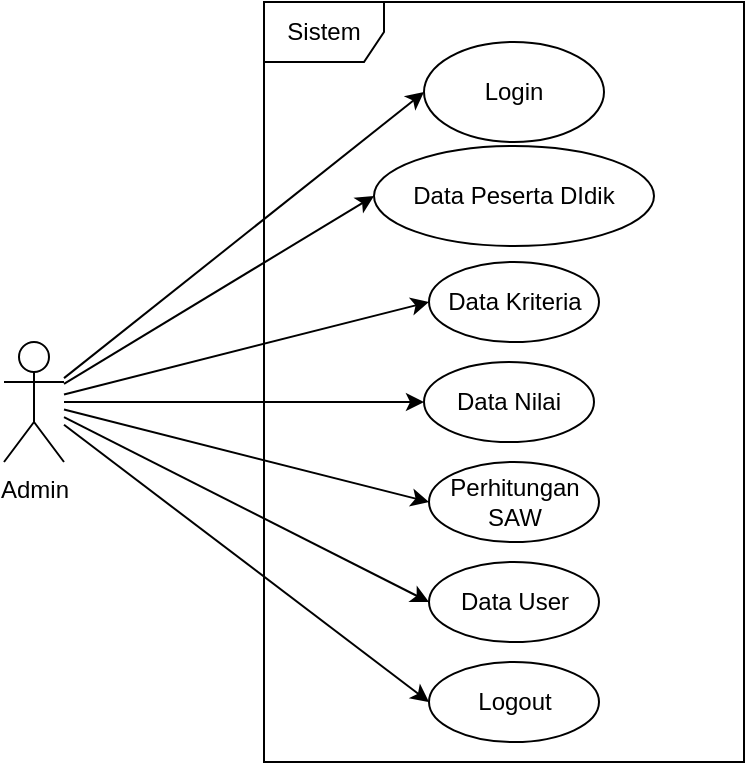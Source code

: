 <mxfile version="26.0.11" pages="4">
  <diagram name="USECASE" id="m0kLojwWCwbinPRUeJiE">
    <mxGraphModel dx="794" dy="493" grid="1" gridSize="10" guides="1" tooltips="1" connect="1" arrows="1" fold="1" page="1" pageScale="1" pageWidth="827" pageHeight="1169" math="0" shadow="0">
      <root>
        <mxCell id="0" />
        <mxCell id="1" parent="0" />
        <mxCell id="fA38z_DYZTEz8fha_f91-12" style="edgeStyle=none;rounded=0;orthogonalLoop=1;jettySize=auto;html=1;entryX=0;entryY=0.5;entryDx=0;entryDy=0;" edge="1" parent="1" source="fA38z_DYZTEz8fha_f91-1" target="fA38z_DYZTEz8fha_f91-4">
          <mxGeometry relative="1" as="geometry" />
        </mxCell>
        <mxCell id="fA38z_DYZTEz8fha_f91-13" style="edgeStyle=none;rounded=0;orthogonalLoop=1;jettySize=auto;html=1;entryX=0;entryY=0.5;entryDx=0;entryDy=0;" edge="1" parent="1" source="fA38z_DYZTEz8fha_f91-1" target="fA38z_DYZTEz8fha_f91-5">
          <mxGeometry relative="1" as="geometry" />
        </mxCell>
        <mxCell id="fA38z_DYZTEz8fha_f91-14" style="edgeStyle=none;rounded=0;orthogonalLoop=1;jettySize=auto;html=1;entryX=0;entryY=0.5;entryDx=0;entryDy=0;" edge="1" parent="1" source="fA38z_DYZTEz8fha_f91-1" target="fA38z_DYZTEz8fha_f91-6">
          <mxGeometry relative="1" as="geometry" />
        </mxCell>
        <mxCell id="fA38z_DYZTEz8fha_f91-15" style="edgeStyle=none;rounded=0;orthogonalLoop=1;jettySize=auto;html=1;entryX=0;entryY=0.5;entryDx=0;entryDy=0;" edge="1" parent="1" source="fA38z_DYZTEz8fha_f91-1" target="fA38z_DYZTEz8fha_f91-7">
          <mxGeometry relative="1" as="geometry" />
        </mxCell>
        <mxCell id="fA38z_DYZTEz8fha_f91-16" style="edgeStyle=none;rounded=0;orthogonalLoop=1;jettySize=auto;html=1;entryX=0;entryY=0.5;entryDx=0;entryDy=0;" edge="1" parent="1" source="fA38z_DYZTEz8fha_f91-1" target="fA38z_DYZTEz8fha_f91-8">
          <mxGeometry relative="1" as="geometry" />
        </mxCell>
        <mxCell id="fA38z_DYZTEz8fha_f91-17" style="edgeStyle=none;rounded=0;orthogonalLoop=1;jettySize=auto;html=1;entryX=0;entryY=0.5;entryDx=0;entryDy=0;" edge="1" parent="1" source="fA38z_DYZTEz8fha_f91-1" target="fA38z_DYZTEz8fha_f91-9">
          <mxGeometry relative="1" as="geometry" />
        </mxCell>
        <mxCell id="fA38z_DYZTEz8fha_f91-19" style="edgeStyle=none;rounded=0;orthogonalLoop=1;jettySize=auto;html=1;entryX=0;entryY=0.5;entryDx=0;entryDy=0;" edge="1" parent="1" source="fA38z_DYZTEz8fha_f91-1" target="fA38z_DYZTEz8fha_f91-10">
          <mxGeometry relative="1" as="geometry" />
        </mxCell>
        <mxCell id="fA38z_DYZTEz8fha_f91-1" value="Admin" style="shape=umlActor;verticalLabelPosition=bottom;verticalAlign=top;html=1;outlineConnect=0;" vertex="1" parent="1">
          <mxGeometry x="110" y="210" width="30" height="60" as="geometry" />
        </mxCell>
        <mxCell id="fA38z_DYZTEz8fha_f91-3" value="Sistem" style="shape=umlFrame;whiteSpace=wrap;html=1;pointerEvents=0;" vertex="1" parent="1">
          <mxGeometry x="240" y="40" width="240" height="380" as="geometry" />
        </mxCell>
        <mxCell id="fA38z_DYZTEz8fha_f91-4" value="Login" style="ellipse;whiteSpace=wrap;html=1;" vertex="1" parent="1">
          <mxGeometry x="320" y="60" width="90" height="50" as="geometry" />
        </mxCell>
        <mxCell id="fA38z_DYZTEz8fha_f91-5" value="Data Peserta DIdik" style="ellipse;whiteSpace=wrap;html=1;" vertex="1" parent="1">
          <mxGeometry x="295" y="112" width="140" height="50" as="geometry" />
        </mxCell>
        <mxCell id="fA38z_DYZTEz8fha_f91-6" value="Data Kriteria" style="ellipse;whiteSpace=wrap;html=1;" vertex="1" parent="1">
          <mxGeometry x="322.5" y="170" width="85" height="40" as="geometry" />
        </mxCell>
        <mxCell id="fA38z_DYZTEz8fha_f91-7" value="Data Nilai" style="ellipse;whiteSpace=wrap;html=1;" vertex="1" parent="1">
          <mxGeometry x="320" y="220" width="85" height="40" as="geometry" />
        </mxCell>
        <mxCell id="fA38z_DYZTEz8fha_f91-8" value="Perhitungan SAW" style="ellipse;whiteSpace=wrap;html=1;" vertex="1" parent="1">
          <mxGeometry x="322.5" y="270" width="85" height="40" as="geometry" />
        </mxCell>
        <mxCell id="fA38z_DYZTEz8fha_f91-9" value="Data User" style="ellipse;whiteSpace=wrap;html=1;" vertex="1" parent="1">
          <mxGeometry x="322.5" y="320" width="85" height="40" as="geometry" />
        </mxCell>
        <mxCell id="fA38z_DYZTEz8fha_f91-10" value="Logout" style="ellipse;whiteSpace=wrap;html=1;" vertex="1" parent="1">
          <mxGeometry x="322.5" y="370" width="85" height="40" as="geometry" />
        </mxCell>
      </root>
    </mxGraphModel>
  </diagram>
  <diagram id="FZu8K9EWLUIxtAcUy5cq" name="CLASS DIAGRAM">
    <mxGraphModel dx="1621" dy="493" grid="1" gridSize="10" guides="1" tooltips="1" connect="1" arrows="1" fold="1" page="1" pageScale="1" pageWidth="827" pageHeight="1169" math="0" shadow="0">
      <root>
        <mxCell id="0" />
        <mxCell id="1" parent="0" />
        <mxCell id="uM0vLftuHY3NSdaI_DqT-1" value="nilai" style="swimlane;fontStyle=0;align=center;verticalAlign=top;childLayout=stackLayout;horizontal=1;startSize=26;horizontalStack=0;resizeParent=1;resizeLast=0;collapsible=1;marginBottom=0;rounded=0;shadow=0;strokeWidth=1;" vertex="1" parent="1">
          <mxGeometry x="280" y="142" width="100" height="138" as="geometry">
            <mxRectangle x="230" y="140" width="160" height="26" as="alternateBounds" />
          </mxGeometry>
        </mxCell>
        <mxCell id="uM0vLftuHY3NSdaI_DqT-2" value="id" style="text;align=left;verticalAlign=top;spacingLeft=4;spacingRight=4;overflow=hidden;rotatable=0;points=[[0,0.5],[1,0.5]];portConstraint=eastwest;" vertex="1" parent="uM0vLftuHY3NSdaI_DqT-1">
          <mxGeometry y="26" width="100" height="26" as="geometry" />
        </mxCell>
        <mxCell id="uM0vLftuHY3NSdaI_DqT-3" value="siswa_id" style="text;align=left;verticalAlign=top;spacingLeft=4;spacingRight=4;overflow=hidden;rotatable=0;points=[[0,0.5],[1,0.5]];portConstraint=eastwest;rounded=0;shadow=0;html=0;" vertex="1" parent="uM0vLftuHY3NSdaI_DqT-1">
          <mxGeometry y="52" width="100" height="26" as="geometry" />
        </mxCell>
        <mxCell id="uM0vLftuHY3NSdaI_DqT-4" value="kriteria_id" style="text;align=left;verticalAlign=top;spacingLeft=4;spacingRight=4;overflow=hidden;rotatable=0;points=[[0,0.5],[1,0.5]];portConstraint=eastwest;rounded=0;shadow=0;html=0;" vertex="1" parent="uM0vLftuHY3NSdaI_DqT-1">
          <mxGeometry y="78" width="100" height="26" as="geometry" />
        </mxCell>
        <mxCell id="uM0vLftuHY3NSdaI_DqT-5" value="nilai" style="text;align=left;verticalAlign=top;spacingLeft=4;spacingRight=4;overflow=hidden;rotatable=0;points=[[0,0.5],[1,0.5]];portConstraint=eastwest;rounded=0;shadow=0;html=0;" vertex="1" parent="uM0vLftuHY3NSdaI_DqT-1">
          <mxGeometry y="104" width="100" height="26" as="geometry" />
        </mxCell>
        <mxCell id="uM0vLftuHY3NSdaI_DqT-6" value="Siswa" style="swimlane;fontStyle=0;align=center;verticalAlign=top;childLayout=stackLayout;horizontal=1;startSize=26;horizontalStack=0;resizeParent=1;resizeLast=0;collapsible=1;marginBottom=0;rounded=0;shadow=0;strokeWidth=1;" vertex="1" parent="1">
          <mxGeometry x="120" y="140" width="100" height="234" as="geometry">
            <mxRectangle x="130" y="380" width="160" height="26" as="alternateBounds" />
          </mxGeometry>
        </mxCell>
        <mxCell id="uM0vLftuHY3NSdaI_DqT-7" value="id" style="text;align=left;verticalAlign=top;spacingLeft=4;spacingRight=4;overflow=hidden;rotatable=0;points=[[0,0.5],[1,0.5]];portConstraint=eastwest;" vertex="1" parent="uM0vLftuHY3NSdaI_DqT-6">
          <mxGeometry y="26" width="100" height="26" as="geometry" />
        </mxCell>
        <mxCell id="uM0vLftuHY3NSdaI_DqT-8" value="nama" style="text;align=left;verticalAlign=top;spacingLeft=4;spacingRight=4;overflow=hidden;rotatable=0;points=[[0,0.5],[1,0.5]];portConstraint=eastwest;rounded=0;shadow=0;html=0;" vertex="1" parent="uM0vLftuHY3NSdaI_DqT-6">
          <mxGeometry y="52" width="100" height="26" as="geometry" />
        </mxCell>
        <mxCell id="uM0vLftuHY3NSdaI_DqT-9" value="jenis_kelamin" style="text;align=left;verticalAlign=top;spacingLeft=4;spacingRight=4;overflow=hidden;rotatable=0;points=[[0,0.5],[1,0.5]];portConstraint=eastwest;rounded=0;shadow=0;html=0;" vertex="1" parent="uM0vLftuHY3NSdaI_DqT-6">
          <mxGeometry y="78" width="100" height="26" as="geometry" />
        </mxCell>
        <mxCell id="uM0vLftuHY3NSdaI_DqT-10" value="tempat_lahir" style="text;align=left;verticalAlign=top;spacingLeft=4;spacingRight=4;overflow=hidden;rotatable=0;points=[[0,0.5],[1,0.5]];portConstraint=eastwest;rounded=0;shadow=0;html=0;" vertex="1" parent="uM0vLftuHY3NSdaI_DqT-6">
          <mxGeometry y="104" width="100" height="26" as="geometry" />
        </mxCell>
        <mxCell id="uM0vLftuHY3NSdaI_DqT-35" value="tgl_lahir" style="text;align=left;verticalAlign=top;spacingLeft=4;spacingRight=4;overflow=hidden;rotatable=0;points=[[0,0.5],[1,0.5]];portConstraint=eastwest;rounded=0;shadow=0;html=0;" vertex="1" parent="uM0vLftuHY3NSdaI_DqT-6">
          <mxGeometry y="130" width="100" height="26" as="geometry" />
        </mxCell>
        <mxCell id="uM0vLftuHY3NSdaI_DqT-36" value="alamat" style="text;align=left;verticalAlign=top;spacingLeft=4;spacingRight=4;overflow=hidden;rotatable=0;points=[[0,0.5],[1,0.5]];portConstraint=eastwest;rounded=0;shadow=0;html=0;" vertex="1" parent="uM0vLftuHY3NSdaI_DqT-6">
          <mxGeometry y="156" width="100" height="26" as="geometry" />
        </mxCell>
        <mxCell id="uM0vLftuHY3NSdaI_DqT-37" value="no_hp" style="text;align=left;verticalAlign=top;spacingLeft=4;spacingRight=4;overflow=hidden;rotatable=0;points=[[0,0.5],[1,0.5]];portConstraint=eastwest;rounded=0;shadow=0;html=0;" vertex="1" parent="uM0vLftuHY3NSdaI_DqT-6">
          <mxGeometry y="182" width="100" height="26" as="geometry" />
        </mxCell>
        <mxCell id="uM0vLftuHY3NSdaI_DqT-38" value="user_id" style="text;align=left;verticalAlign=top;spacingLeft=4;spacingRight=4;overflow=hidden;rotatable=0;points=[[0,0.5],[1,0.5]];portConstraint=eastwest;rounded=0;shadow=0;html=0;" vertex="1" parent="uM0vLftuHY3NSdaI_DqT-6">
          <mxGeometry y="208" width="100" height="26" as="geometry" />
        </mxCell>
        <mxCell id="uM0vLftuHY3NSdaI_DqT-11" value="Users" style="swimlane;fontStyle=0;align=center;verticalAlign=top;childLayout=stackLayout;horizontal=1;startSize=26;horizontalStack=0;resizeParent=1;resizeLast=0;collapsible=1;marginBottom=0;rounded=0;shadow=0;strokeWidth=1;" vertex="1" parent="1">
          <mxGeometry x="-30" y="140" width="100" height="160" as="geometry">
            <mxRectangle x="340" y="380" width="170" height="26" as="alternateBounds" />
          </mxGeometry>
        </mxCell>
        <mxCell id="uM0vLftuHY3NSdaI_DqT-12" value="id" style="text;align=left;verticalAlign=top;spacingLeft=4;spacingRight=4;overflow=hidden;rotatable=0;points=[[0,0.5],[1,0.5]];portConstraint=eastwest;" vertex="1" parent="uM0vLftuHY3NSdaI_DqT-11">
          <mxGeometry y="26" width="100" height="26" as="geometry" />
        </mxCell>
        <mxCell id="uM0vLftuHY3NSdaI_DqT-13" value="name&#xa;&#xa;" style="text;align=left;verticalAlign=top;spacingLeft=4;spacingRight=4;overflow=hidden;rotatable=0;points=[[0,0.5],[1,0.5]];portConstraint=eastwest;" vertex="1" parent="uM0vLftuHY3NSdaI_DqT-11">
          <mxGeometry y="52" width="100" height="26" as="geometry" />
        </mxCell>
        <mxCell id="uM0vLftuHY3NSdaI_DqT-14" value="username" style="text;align=left;verticalAlign=top;spacingLeft=4;spacingRight=4;overflow=hidden;rotatable=0;points=[[0,0.5],[1,0.5]];portConstraint=eastwest;" vertex="1" parent="uM0vLftuHY3NSdaI_DqT-11">
          <mxGeometry y="78" width="100" height="26" as="geometry" />
        </mxCell>
        <mxCell id="uM0vLftuHY3NSdaI_DqT-15" value="picture" style="text;align=left;verticalAlign=top;spacingLeft=4;spacingRight=4;overflow=hidden;rotatable=0;points=[[0,0.5],[1,0.5]];portConstraint=eastwest;" vertex="1" parent="uM0vLftuHY3NSdaI_DqT-11">
          <mxGeometry y="104" width="100" height="26" as="geometry" />
        </mxCell>
        <mxCell id="uM0vLftuHY3NSdaI_DqT-16" value="status" style="text;align=left;verticalAlign=top;spacingLeft=4;spacingRight=4;overflow=hidden;rotatable=0;points=[[0,0.5],[1,0.5]];portConstraint=eastwest;" vertex="1" parent="uM0vLftuHY3NSdaI_DqT-11">
          <mxGeometry y="130" width="100" height="26" as="geometry" />
        </mxCell>
        <mxCell id="uM0vLftuHY3NSdaI_DqT-23" value="Kriteria" style="swimlane;fontStyle=0;align=center;verticalAlign=top;childLayout=stackLayout;horizontal=1;startSize=26;horizontalStack=0;resizeParent=1;resizeLast=0;collapsible=1;marginBottom=0;rounded=0;shadow=0;strokeWidth=1;" vertex="1" parent="1">
          <mxGeometry x="440" y="140" width="100" height="134" as="geometry">
            <mxRectangle x="130" y="380" width="160" height="26" as="alternateBounds" />
          </mxGeometry>
        </mxCell>
        <mxCell id="uM0vLftuHY3NSdaI_DqT-24" value="id" style="text;align=left;verticalAlign=top;spacingLeft=4;spacingRight=4;overflow=hidden;rotatable=0;points=[[0,0.5],[1,0.5]];portConstraint=eastwest;" vertex="1" parent="uM0vLftuHY3NSdaI_DqT-23">
          <mxGeometry y="26" width="100" height="26" as="geometry" />
        </mxCell>
        <mxCell id="uM0vLftuHY3NSdaI_DqT-25" value="Kode" style="text;align=left;verticalAlign=top;spacingLeft=4;spacingRight=4;overflow=hidden;rotatable=0;points=[[0,0.5],[1,0.5]];portConstraint=eastwest;rounded=0;shadow=0;html=0;" vertex="1" parent="uM0vLftuHY3NSdaI_DqT-23">
          <mxGeometry y="52" width="100" height="26" as="geometry" />
        </mxCell>
        <mxCell id="uM0vLftuHY3NSdaI_DqT-26" value="Nama " style="text;align=left;verticalAlign=top;spacingLeft=4;spacingRight=4;overflow=hidden;rotatable=0;points=[[0,0.5],[1,0.5]];portConstraint=eastwest;rounded=0;shadow=0;html=0;" vertex="1" parent="uM0vLftuHY3NSdaI_DqT-23">
          <mxGeometry y="78" width="100" height="26" as="geometry" />
        </mxCell>
        <mxCell id="uM0vLftuHY3NSdaI_DqT-27" value="Atribut" style="text;align=left;verticalAlign=top;spacingLeft=4;spacingRight=4;overflow=hidden;rotatable=0;points=[[0,0.5],[1,0.5]];portConstraint=eastwest;rounded=0;shadow=0;html=0;" vertex="1" parent="uM0vLftuHY3NSdaI_DqT-23">
          <mxGeometry y="104" width="100" height="26" as="geometry" />
        </mxCell>
        <mxCell id="uM0vLftuHY3NSdaI_DqT-40" style="edgeStyle=orthogonalEdgeStyle;rounded=0;orthogonalLoop=1;jettySize=auto;html=1;" edge="1" parent="1" source="uM0vLftuHY3NSdaI_DqT-38" target="uM0vLftuHY3NSdaI_DqT-12">
          <mxGeometry relative="1" as="geometry" />
        </mxCell>
        <mxCell id="uM0vLftuHY3NSdaI_DqT-41" style="edgeStyle=orthogonalEdgeStyle;rounded=0;orthogonalLoop=1;jettySize=auto;html=1;" edge="1" parent="1" source="uM0vLftuHY3NSdaI_DqT-4" target="uM0vLftuHY3NSdaI_DqT-24">
          <mxGeometry relative="1" as="geometry" />
        </mxCell>
        <mxCell id="uM0vLftuHY3NSdaI_DqT-42" style="edgeStyle=orthogonalEdgeStyle;rounded=0;orthogonalLoop=1;jettySize=auto;html=1;entryX=1;entryY=0.5;entryDx=0;entryDy=0;" edge="1" parent="1" source="uM0vLftuHY3NSdaI_DqT-3" target="uM0vLftuHY3NSdaI_DqT-7">
          <mxGeometry relative="1" as="geometry" />
        </mxCell>
      </root>
    </mxGraphModel>
  </diagram>
  <diagram id="0edTLAQGehWhtXP2k182" name="ACT.LOGIN">
    <mxGraphModel dx="794" dy="493" grid="1" gridSize="10" guides="1" tooltips="1" connect="1" arrows="1" fold="1" page="1" pageScale="1" pageWidth="827" pageHeight="1169" math="0" shadow="0">
      <root>
        <mxCell id="0" />
        <mxCell id="1" parent="0" />
        <mxCell id="Db4Au3fviPzsKGwqHi35-1" value="Admin" style="swimlane;whiteSpace=wrap" vertex="1" parent="1">
          <mxGeometry x="160.5" y="128" width="199.5" height="402" as="geometry">
            <mxRectangle x="164.5" y="128" width="90" height="30" as="alternateBounds" />
          </mxGeometry>
        </mxCell>
        <mxCell id="Db4Au3fviPzsKGwqHi35-2" value="" style="ellipse;shape=startState;fillColor=#000000;strokeColor=#ff0000;" vertex="1" parent="Db4Au3fviPzsKGwqHi35-1">
          <mxGeometry x="100" y="40" width="30" height="30" as="geometry" />
        </mxCell>
        <mxCell id="Db4Au3fviPzsKGwqHi35-3" value="" style="edgeStyle=elbowEdgeStyle;elbow=horizontal;verticalAlign=bottom;endArrow=open;endSize=8;strokeColor=#FF0000;endFill=1;rounded=0" edge="1" parent="Db4Au3fviPzsKGwqHi35-1" source="Db4Au3fviPzsKGwqHi35-2" target="Db4Au3fviPzsKGwqHi35-4">
          <mxGeometry x="100" y="40" as="geometry">
            <mxPoint x="115" y="110" as="targetPoint" />
          </mxGeometry>
        </mxCell>
        <mxCell id="Db4Au3fviPzsKGwqHi35-4" value="Masuk ke &#xa;halaman Login" style="" vertex="1" parent="Db4Au3fviPzsKGwqHi35-1">
          <mxGeometry x="60" y="110" width="110" height="50" as="geometry" />
        </mxCell>
        <mxCell id="Db4Au3fviPzsKGwqHi35-5" value="Mengisi Form Login" style="" vertex="1" parent="Db4Au3fviPzsKGwqHi35-1">
          <mxGeometry x="60" y="220" width="110" height="50" as="geometry" />
        </mxCell>
        <mxCell id="Db4Au3fviPzsKGwqHi35-6" value="Login" style="" vertex="1" parent="Db4Au3fviPzsKGwqHi35-1">
          <mxGeometry x="60" y="331" width="110" height="50" as="geometry" />
        </mxCell>
        <mxCell id="Db4Au3fviPzsKGwqHi35-7" value="Sistem" style="swimlane;whiteSpace=wrap" vertex="1" parent="1">
          <mxGeometry x="360" y="128" width="199.5" height="402" as="geometry">
            <mxRectangle x="164.5" y="128" width="90" height="30" as="alternateBounds" />
          </mxGeometry>
        </mxCell>
        <mxCell id="Db4Au3fviPzsKGwqHi35-8" value="Menampilkan&#xa;form login" style="" vertex="1" parent="Db4Au3fviPzsKGwqHi35-7">
          <mxGeometry x="60" y="110" width="110" height="50" as="geometry" />
        </mxCell>
        <mxCell id="Db4Au3fviPzsKGwqHi35-9" value="Menampilkan &#xa;halaman dashboard" style="" vertex="1" parent="Db4Au3fviPzsKGwqHi35-7">
          <mxGeometry x="65" y="238" width="110" height="50" as="geometry" />
        </mxCell>
        <mxCell id="Db4Au3fviPzsKGwqHi35-10" value="" style="endArrow=open;strokeColor=#FF0000;endFill=1;rounded=0" edge="1" parent="Db4Au3fviPzsKGwqHi35-7" source="Db4Au3fviPzsKGwqHi35-9">
          <mxGeometry relative="1" as="geometry">
            <mxPoint x="120" y="338" as="targetPoint" />
          </mxGeometry>
        </mxCell>
        <mxCell id="Db4Au3fviPzsKGwqHi35-11" value="" style="ellipse;html=1;shape=endState;fillColor=#000000;strokeColor=#ff0000;" vertex="1" parent="Db4Au3fviPzsKGwqHi35-7">
          <mxGeometry x="110" y="343" width="20" height="20" as="geometry" />
        </mxCell>
        <mxCell id="Db4Au3fviPzsKGwqHi35-12" value="" style="endArrow=open;strokeColor=#FF0000;endFill=1;rounded=0;entryX=0.5;entryY=0;entryDx=0;entryDy=0;" edge="1" parent="1" target="Db4Au3fviPzsKGwqHi35-5">
          <mxGeometry relative="1" as="geometry">
            <mxPoint x="480" y="290" as="sourcePoint" />
            <mxPoint x="260" y="310" as="targetPoint" />
            <Array as="points">
              <mxPoint x="480" y="320" />
              <mxPoint x="276" y="320" />
            </Array>
          </mxGeometry>
        </mxCell>
        <mxCell id="Db4Au3fviPzsKGwqHi35-13" value="" style="edgeStyle=elbowEdgeStyle;elbow=horizontal;verticalAlign=bottom;endArrow=open;endSize=8;strokeColor=#FF0000;endFill=1;rounded=0;exitX=1.006;exitY=0.432;exitDx=0;exitDy=0;exitPerimeter=0;entryX=0;entryY=0.44;entryDx=0;entryDy=0;entryPerimeter=0;" edge="1" parent="1">
          <mxGeometry x="100" y="40" as="geometry">
            <mxPoint x="420" y="261" as="targetPoint" />
            <mxPoint x="331.16" y="260.6" as="sourcePoint" />
          </mxGeometry>
        </mxCell>
        <mxCell id="Db4Au3fviPzsKGwqHi35-14" value="" style="endArrow=open;strokeColor=#FF0000;endFill=1;rounded=0;exitX=1.01;exitY=0.534;exitDx=0;exitDy=0;entryX=0;entryY=0.5;entryDx=0;entryDy=0;exitPerimeter=0;" edge="1" parent="1" source="Db4Au3fviPzsKGwqHi35-6" target="Db4Au3fviPzsKGwqHi35-9">
          <mxGeometry relative="1" as="geometry">
            <mxPoint x="285.5" y="414" as="sourcePoint" />
            <mxPoint x="285.5" y="469" as="targetPoint" />
            <Array as="points">
              <mxPoint x="400" y="486" />
              <mxPoint x="400" y="391" />
            </Array>
          </mxGeometry>
        </mxCell>
        <mxCell id="Db4Au3fviPzsKGwqHi35-15" value="" style="endArrow=open;strokeColor=#FF0000;endFill=1;rounded=0;entryX=0.5;entryY=0;entryDx=0;entryDy=0;" edge="1" parent="1">
          <mxGeometry relative="1" as="geometry">
            <mxPoint x="275.5" y="398" as="sourcePoint" />
            <mxPoint x="275.5" y="460" as="targetPoint" />
          </mxGeometry>
        </mxCell>
      </root>
    </mxGraphModel>
  </diagram>
  <diagram id="TAxuRx93byAdsIE9JvuK" name="SQ.LOGIN">
    <mxGraphModel dx="794" dy="493" grid="1" gridSize="10" guides="1" tooltips="1" connect="1" arrows="1" fold="1" page="1" pageScale="1" pageWidth="827" pageHeight="1169" math="0" shadow="0">
      <root>
        <mxCell id="0" />
        <mxCell id="1" parent="0" />
        <mxCell id="-eovXvN-Q6XTtGt2y8qF-1" value="" style="shape=umlLifeline;perimeter=lifelinePerimeter;whiteSpace=wrap;html=1;container=1;dropTarget=0;collapsible=0;recursiveResize=0;outlineConnect=0;portConstraint=eastwest;newEdgeStyle={&quot;curved&quot;:0,&quot;rounded&quot;:0};participant=umlBoundary;" vertex="1" parent="1">
          <mxGeometry x="335" y="120" width="50" height="220" as="geometry" />
        </mxCell>
        <mxCell id="-eovXvN-Q6XTtGt2y8qF-2" value="" style="html=1;points=[[0,0,0,0,5],[0,1,0,0,-5],[1,0,0,0,5],[1,1,0,0,-5]];perimeter=orthogonalPerimeter;outlineConnect=0;targetShapes=umlLifeline;portConstraint=eastwest;newEdgeStyle={&quot;curved&quot;:0,&quot;rounded&quot;:0};" vertex="1" parent="-eovXvN-Q6XTtGt2y8qF-1">
          <mxGeometry x="20" y="80" width="10" height="70" as="geometry" />
        </mxCell>
        <mxCell id="-eovXvN-Q6XTtGt2y8qF-3" value="" style="shape=umlLifeline;perimeter=lifelinePerimeter;whiteSpace=wrap;html=1;container=1;dropTarget=0;collapsible=0;recursiveResize=0;outlineConnect=0;portConstraint=eastwest;newEdgeStyle={&quot;curved&quot;:0,&quot;rounded&quot;:0};participant=umlControl;" vertex="1" parent="1">
          <mxGeometry x="506" y="119" width="40" height="221" as="geometry" />
        </mxCell>
        <mxCell id="-eovXvN-Q6XTtGt2y8qF-4" style="edgeStyle=none;rounded=0;orthogonalLoop=1;jettySize=auto;html=1;curved=0;" edge="1" parent="-eovXvN-Q6XTtGt2y8qF-3" target="-eovXvN-Q6XTtGt2y8qF-3">
          <mxGeometry relative="1" as="geometry">
            <mxPoint x="19.833" y="185.75" as="sourcePoint" />
          </mxGeometry>
        </mxCell>
        <mxCell id="-eovXvN-Q6XTtGt2y8qF-5" value="" style="html=1;points=[[0,0,0,0,5],[0,1,0,0,-5],[1,0,0,0,5],[1,1,0,0,-5]];perimeter=orthogonalPerimeter;outlineConnect=0;targetShapes=umlLifeline;portConstraint=eastwest;newEdgeStyle={&quot;curved&quot;:0,&quot;rounded&quot;:0};" vertex="1" parent="-eovXvN-Q6XTtGt2y8qF-3">
          <mxGeometry x="15" y="81" width="10" height="99" as="geometry" />
        </mxCell>
        <mxCell id="-eovXvN-Q6XTtGt2y8qF-6" value="" style="shape=umlLifeline;perimeter=lifelinePerimeter;whiteSpace=wrap;html=1;container=1;dropTarget=0;collapsible=0;recursiveResize=0;outlineConnect=0;portConstraint=eastwest;newEdgeStyle={&quot;curved&quot;:0,&quot;rounded&quot;:0};participant=umlActor;" vertex="1" parent="1">
          <mxGeometry x="201" y="120" width="20" height="220" as="geometry" />
        </mxCell>
        <mxCell id="-eovXvN-Q6XTtGt2y8qF-7" value="" style="html=1;points=[[0,0,0,0,5],[0,1,0,0,-5],[1,0,0,0,5],[1,1,0,0,-5]];perimeter=orthogonalPerimeter;outlineConnect=0;targetShapes=umlLifeline;portConstraint=eastwest;newEdgeStyle={&quot;curved&quot;:0,&quot;rounded&quot;:0};" vertex="1" parent="-eovXvN-Q6XTtGt2y8qF-6">
          <mxGeometry x="5" y="60" width="10" height="160" as="geometry" />
        </mxCell>
        <mxCell id="-eovXvN-Q6XTtGt2y8qF-8" style="edgeStyle=none;rounded=0;orthogonalLoop=1;jettySize=auto;html=1;curved=0;" edge="1" parent="1" source="-eovXvN-Q6XTtGt2y8qF-7">
          <mxGeometry relative="1" as="geometry">
            <mxPoint x="352.5" y="230" as="targetPoint" />
            <mxPoint x="242.5" y="230" as="sourcePoint" />
          </mxGeometry>
        </mxCell>
        <mxCell id="-eovXvN-Q6XTtGt2y8qF-9" style="edgeStyle=none;rounded=0;orthogonalLoop=1;jettySize=auto;html=1;curved=0;" edge="1" parent="1">
          <mxGeometry relative="1" as="geometry">
            <mxPoint x="475" y="280" as="sourcePoint" />
            <mxPoint x="475" y="280" as="targetPoint" />
          </mxGeometry>
        </mxCell>
        <mxCell id="-eovXvN-Q6XTtGt2y8qF-10" value="Admin" style="text;html=1;align=center;verticalAlign=middle;whiteSpace=wrap;rounded=0;" vertex="1" parent="1">
          <mxGeometry x="186" y="160" width="50" height="20" as="geometry" />
        </mxCell>
        <mxCell id="-eovXvN-Q6XTtGt2y8qF-11" value="Halaman Login" style="text;html=1;align=center;verticalAlign=middle;whiteSpace=wrap;rounded=0;" vertex="1" parent="1">
          <mxGeometry x="312.5" y="160" width="95" height="20" as="geometry" />
        </mxCell>
        <mxCell id="-eovXvN-Q6XTtGt2y8qF-12" value="Halaman Dashboard" style="text;html=1;align=center;verticalAlign=middle;whiteSpace=wrap;rounded=0;" vertex="1" parent="1">
          <mxGeometry x="457.25" y="160" width="137.5" height="20" as="geometry" />
        </mxCell>
        <mxCell id="-eovXvN-Q6XTtGt2y8qF-13" value="Masuk Halaman Dashboard" style="html=1;verticalAlign=bottom;endArrow=block;curved=0;rounded=0;entryX=0;entryY=0;entryDx=0;entryDy=5;" edge="1" parent="1" source="-eovXvN-Q6XTtGt2y8qF-2" target="-eovXvN-Q6XTtGt2y8qF-5">
          <mxGeometry relative="1" as="geometry">
            <mxPoint x="405" y="205" as="sourcePoint" />
          </mxGeometry>
        </mxCell>
        <mxCell id="-eovXvN-Q6XTtGt2y8qF-14" value="Mengisi Username &amp;amp; Password" style="text;html=1;align=center;verticalAlign=middle;whiteSpace=wrap;rounded=0;fontSize=11;" vertex="1" parent="1">
          <mxGeometry x="217" y="210" width="135" height="10" as="geometry" />
        </mxCell>
        <mxCell id="-eovXvN-Q6XTtGt2y8qF-15" value="" style="endArrow=classic;html=1;rounded=0;" edge="1" parent="1">
          <mxGeometry width="50" height="50" relative="1" as="geometry">
            <mxPoint x="522" y="296" as="sourcePoint" />
            <mxPoint x="217" y="296" as="targetPoint" />
          </mxGeometry>
        </mxCell>
        <mxCell id="-eovXvN-Q6XTtGt2y8qF-16" style="edgeStyle=none;rounded=0;orthogonalLoop=1;jettySize=auto;html=1;curved=0;" edge="1" parent="1">
          <mxGeometry relative="1" as="geometry">
            <mxPoint x="354" y="260" as="sourcePoint" />
            <mxPoint x="215" y="260" as="targetPoint" />
          </mxGeometry>
        </mxCell>
        <mxCell id="-eovXvN-Q6XTtGt2y8qF-17" value="Gagal" style="text;html=1;align=center;verticalAlign=middle;whiteSpace=wrap;rounded=0;fontSize=11;" vertex="1" parent="1">
          <mxGeometry x="219" y="249" width="135" height="6" as="geometry" />
        </mxCell>
        <mxCell id="-eovXvN-Q6XTtGt2y8qF-18" value="Kaluar" style="text;html=1;align=center;verticalAlign=middle;whiteSpace=wrap;rounded=0;fontSize=11;" vertex="1" parent="1">
          <mxGeometry x="335" y="286" width="135" height="6" as="geometry" />
        </mxCell>
      </root>
    </mxGraphModel>
  </diagram>
</mxfile>
